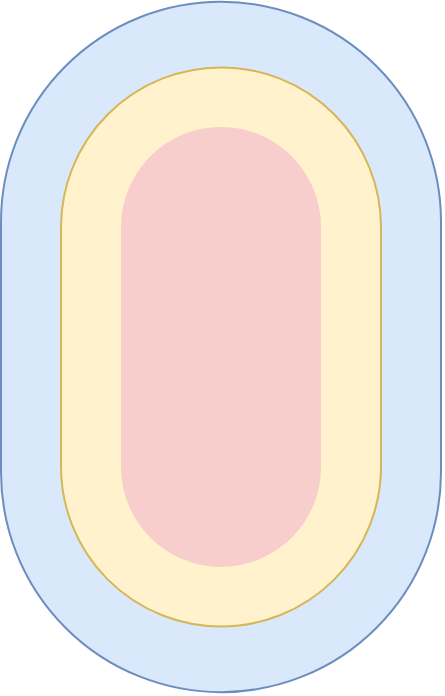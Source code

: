 <mxfile version="14.6.13" type="device"><diagram id="gxDB_CB_TeWApE3w2km5" name="Page-1"><mxGraphModel dx="687" dy="420" grid="1" gridSize="10" guides="1" tooltips="1" connect="1" arrows="1" fold="1" page="1" pageScale="1" pageWidth="827" pageHeight="1169" math="0" shadow="0"><root><mxCell id="0"/><mxCell id="1" parent="0"/><mxCell id="U6qlP90CRapcyQzHnVko-6" value="" style="rounded=1;whiteSpace=wrap;html=1;fillColor=#dae8fc;arcSize=50;rotation=90;strokeWidth=1;strokeColor=#6c8ebf;" vertex="1" parent="1"><mxGeometry x="234.91" y="417.47" width="345.19" height="220" as="geometry"/></mxCell><mxCell id="U6qlP90CRapcyQzHnVko-5" value="" style="rounded=1;whiteSpace=wrap;html=1;fillColor=#fff2cc;arcSize=50;rotation=90;strokeWidth=1;strokeColor=#d6b656;" vertex="1" parent="1"><mxGeometry x="267.735" y="447.47" width="279.54" height="160" as="geometry"/></mxCell><mxCell id="U6qlP90CRapcyQzHnVko-4" value="" style="rounded=1;whiteSpace=wrap;html=1;dashed=1;arcSize=50;rotation=90;fillColor=#f8cecc;strokeColor=none;" vertex="1" parent="1"><mxGeometry x="297.505" y="477.47" width="220" height="100" as="geometry"/></mxCell></root></mxGraphModel></diagram></mxfile>